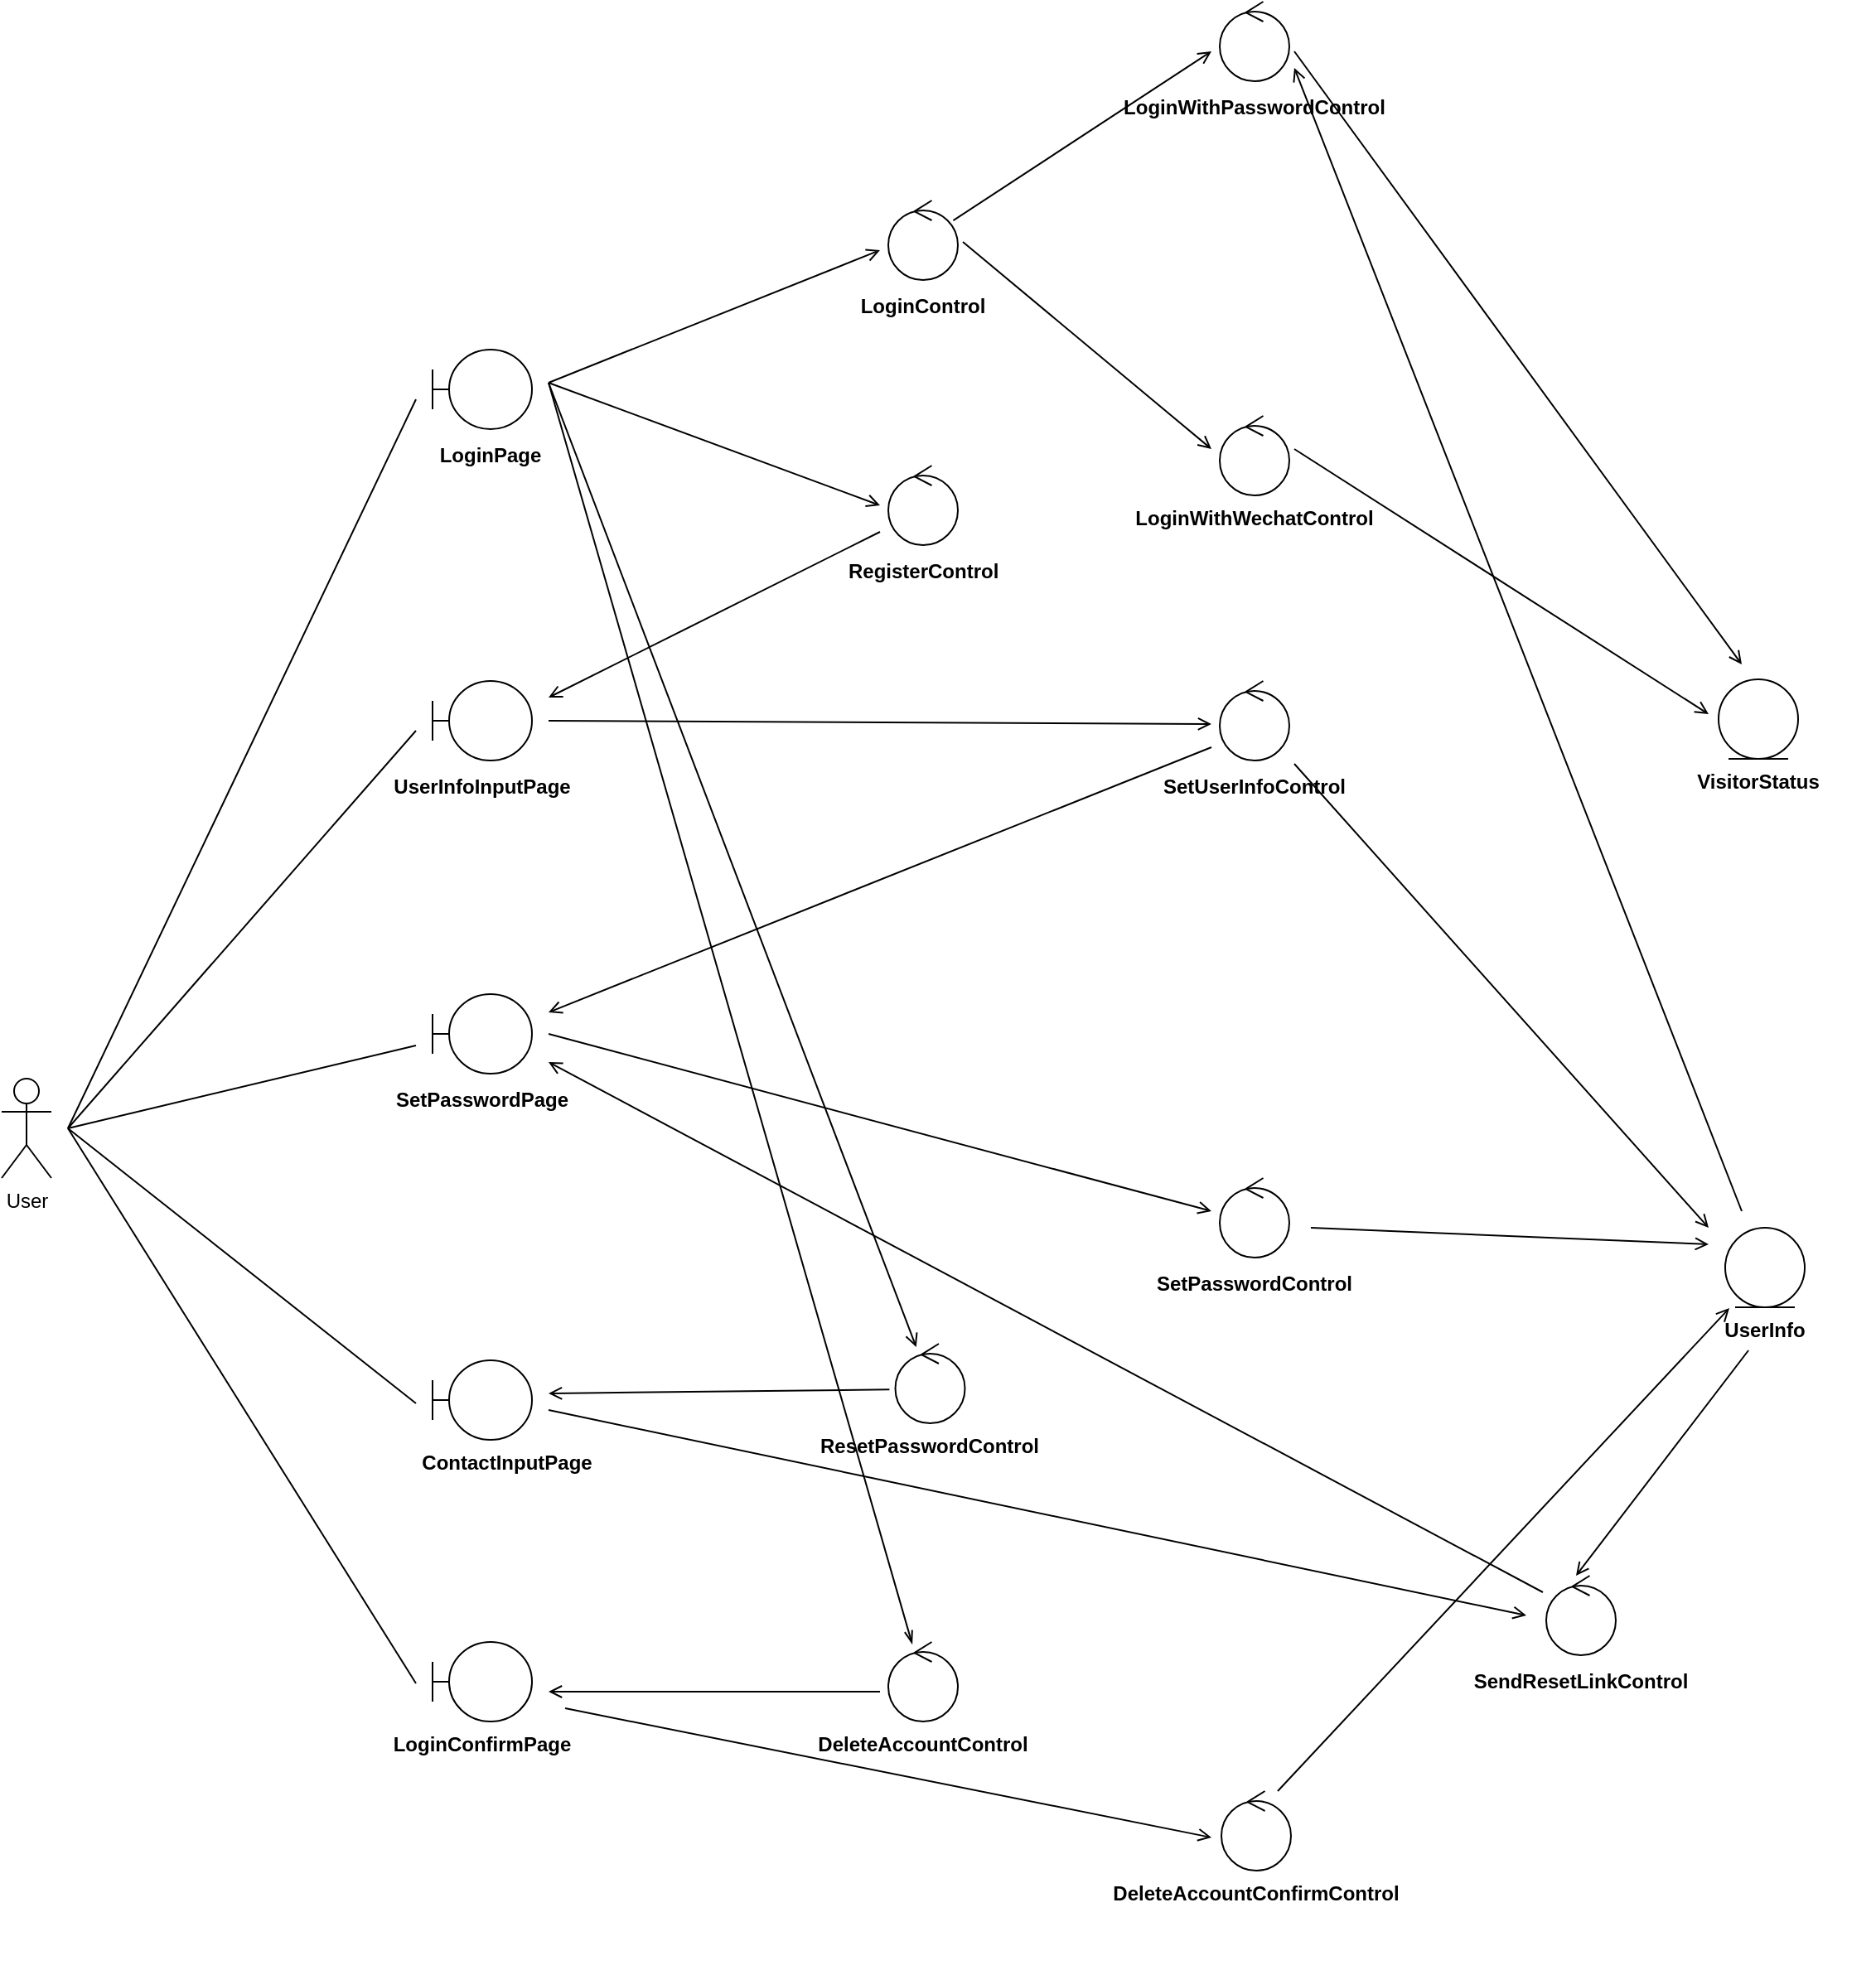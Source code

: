 <mxfile version="24.8.4">
  <diagram name="第 1 页" id="6-qwItsyr1ygpYHgz_os">
    <mxGraphModel dx="1411" dy="882" grid="1" gridSize="10" guides="1" tooltips="1" connect="1" arrows="1" fold="1" page="1" pageScale="1" pageWidth="827" pageHeight="1169" math="0" shadow="0">
      <root>
        <mxCell id="0" />
        <mxCell id="1" parent="0" />
        <mxCell id="Xaioqkv1JeiLUH7qQGqU-105" style="rounded=0;orthogonalLoop=1;jettySize=auto;html=1;endArrow=none;endFill=0;" parent="1" edge="1">
          <mxGeometry relative="1" as="geometry">
            <mxPoint x="390" y="700" as="targetPoint" />
            <mxPoint x="180" y="1140" as="sourcePoint" />
          </mxGeometry>
        </mxCell>
        <mxCell id="Xaioqkv1JeiLUH7qQGqU-106" style="rounded=0;orthogonalLoop=1;jettySize=auto;html=1;endArrow=none;endFill=0;" parent="1" edge="1">
          <mxGeometry relative="1" as="geometry">
            <mxPoint x="390" y="900" as="targetPoint" />
            <mxPoint x="180" y="1140" as="sourcePoint" />
          </mxGeometry>
        </mxCell>
        <mxCell id="Xaioqkv1JeiLUH7qQGqU-1" value="User" style="shape=umlActor;verticalLabelPosition=bottom;verticalAlign=top;html=1;outlineConnect=0;" parent="1" vertex="1">
          <mxGeometry x="140" y="1110" width="30" height="60" as="geometry" />
        </mxCell>
        <mxCell id="Xaioqkv1JeiLUH7qQGqU-8" value="" style="group" parent="1" vertex="1" connectable="0">
          <mxGeometry x="400" y="670" width="100" height="110" as="geometry" />
        </mxCell>
        <mxCell id="Xaioqkv1JeiLUH7qQGqU-101" style="rounded=0;orthogonalLoop=1;jettySize=auto;html=1;endArrow=open;endFill=0;" parent="Xaioqkv1JeiLUH7qQGqU-8" edge="1">
          <mxGeometry relative="1" as="geometry">
            <mxPoint x="270" y="-60" as="targetPoint" />
            <mxPoint x="70" y="20" as="sourcePoint" />
          </mxGeometry>
        </mxCell>
        <mxCell id="Xaioqkv1JeiLUH7qQGqU-3" value="" style="shape=umlBoundary;whiteSpace=wrap;html=1;aspect=fixed;" parent="Xaioqkv1JeiLUH7qQGqU-8" vertex="1">
          <mxGeometry width="60" height="48" as="geometry" />
        </mxCell>
        <mxCell id="Xaioqkv1JeiLUH7qQGqU-5" value="&lt;b&gt;LoginPage&lt;/b&gt;" style="text;strokeColor=none;fillColor=none;align=center;verticalAlign=top;spacingLeft=4;spacingRight=4;overflow=hidden;rotatable=0;points=[[0,0.5],[1,0.5]];portConstraint=eastwest;whiteSpace=wrap;html=1;" parent="Xaioqkv1JeiLUH7qQGqU-8" vertex="1">
          <mxGeometry x="-10" y="50" width="90" height="26" as="geometry" />
        </mxCell>
        <mxCell id="Xaioqkv1JeiLUH7qQGqU-13" value="" style="group" parent="1" vertex="1" connectable="0">
          <mxGeometry x="660" y="580" width="100" height="110" as="geometry" />
        </mxCell>
        <mxCell id="Xaioqkv1JeiLUH7qQGqU-11" value="" style="ellipse;shape=umlControl;whiteSpace=wrap;html=1;aspect=fixed;" parent="Xaioqkv1JeiLUH7qQGqU-13" vertex="1">
          <mxGeometry x="15" width="42" height="48" as="geometry" />
        </mxCell>
        <mxCell id="Xaioqkv1JeiLUH7qQGqU-12" value="&lt;b&gt;LoginControl&lt;/b&gt;" style="text;strokeColor=none;fillColor=none;align=center;verticalAlign=top;spacingLeft=4;spacingRight=4;overflow=hidden;rotatable=0;points=[[0,0.5],[1,0.5]];portConstraint=eastwest;whiteSpace=wrap;html=1;" parent="Xaioqkv1JeiLUH7qQGqU-13" vertex="1">
          <mxGeometry x="-14" y="50" width="100" height="26" as="geometry" />
        </mxCell>
        <mxCell id="Xaioqkv1JeiLUH7qQGqU-14" value="" style="group" parent="1" vertex="1" connectable="0">
          <mxGeometry x="860" y="710" width="140" height="110" as="geometry" />
        </mxCell>
        <mxCell id="Xaioqkv1JeiLUH7qQGqU-29" style="rounded=0;orthogonalLoop=1;jettySize=auto;html=1;endArrow=open;endFill=0;" parent="Xaioqkv1JeiLUH7qQGqU-14" edge="1">
          <mxGeometry relative="1" as="geometry">
            <mxPoint x="310" y="180" as="targetPoint" />
            <mxPoint x="60" y="20" as="sourcePoint" />
          </mxGeometry>
        </mxCell>
        <mxCell id="Xaioqkv1JeiLUH7qQGqU-15" value="" style="ellipse;shape=umlControl;whiteSpace=wrap;html=1;aspect=fixed;" parent="Xaioqkv1JeiLUH7qQGqU-14" vertex="1">
          <mxGeometry x="15" width="42" height="48" as="geometry" />
        </mxCell>
        <mxCell id="Xaioqkv1JeiLUH7qQGqU-16" value="&lt;b&gt;LoginWithWechatControl&lt;/b&gt;" style="text;strokeColor=none;fillColor=none;align=center;verticalAlign=top;spacingLeft=4;spacingRight=4;overflow=hidden;rotatable=0;points=[[0,0.5],[1,0.5]];portConstraint=eastwest;whiteSpace=wrap;html=1;" parent="Xaioqkv1JeiLUH7qQGqU-14" vertex="1">
          <mxGeometry x="-51" y="48" width="174" height="26" as="geometry" />
        </mxCell>
        <mxCell id="Xaioqkv1JeiLUH7qQGqU-17" value="" style="group" parent="1" vertex="1" connectable="0">
          <mxGeometry x="860" y="460" width="180" height="110" as="geometry" />
        </mxCell>
        <mxCell id="Xaioqkv1JeiLUH7qQGqU-27" style="rounded=0;orthogonalLoop=1;jettySize=auto;html=1;endArrow=open;endFill=0;" parent="Xaioqkv1JeiLUH7qQGqU-17" edge="1">
          <mxGeometry relative="1" as="geometry">
            <mxPoint x="330" y="400" as="targetPoint" />
            <mxPoint x="60" y="30" as="sourcePoint" />
          </mxGeometry>
        </mxCell>
        <mxCell id="Xaioqkv1JeiLUH7qQGqU-18" value="" style="ellipse;shape=umlControl;whiteSpace=wrap;html=1;aspect=fixed;" parent="Xaioqkv1JeiLUH7qQGqU-17" vertex="1">
          <mxGeometry x="15" width="42" height="48" as="geometry" />
        </mxCell>
        <mxCell id="Xaioqkv1JeiLUH7qQGqU-19" value="&lt;b&gt;LoginWithPasswordControl&lt;/b&gt;" style="text;strokeColor=none;fillColor=none;align=center;verticalAlign=top;spacingLeft=4;spacingRight=4;overflow=hidden;rotatable=0;points=[[0,0.5],[1,0.5]];portConstraint=eastwest;whiteSpace=wrap;html=1;" parent="Xaioqkv1JeiLUH7qQGqU-17" vertex="1">
          <mxGeometry x="-69.75" y="50" width="211.5" height="26" as="geometry" />
        </mxCell>
        <mxCell id="Xaioqkv1JeiLUH7qQGqU-22" value="" style="group" parent="1" vertex="1" connectable="0">
          <mxGeometry x="1150" y="840" width="100" height="106" as="geometry" />
        </mxCell>
        <mxCell id="Xaioqkv1JeiLUH7qQGqU-20" value="" style="ellipse;shape=umlEntity;whiteSpace=wrap;html=1;aspect=fixed;" parent="Xaioqkv1JeiLUH7qQGqU-22" vertex="1">
          <mxGeometry x="26" y="29" width="48" height="48" as="geometry" />
        </mxCell>
        <mxCell id="Xaioqkv1JeiLUH7qQGqU-21" value="&lt;b&gt;VisitorStatus&lt;/b&gt;" style="text;strokeColor=none;fillColor=none;align=center;verticalAlign=top;spacingLeft=4;spacingRight=4;overflow=hidden;rotatable=0;points=[[0,0.5],[1,0.5]];portConstraint=eastwest;whiteSpace=wrap;html=1;" parent="Xaioqkv1JeiLUH7qQGqU-22" vertex="1">
          <mxGeometry y="77" width="100" height="26" as="geometry" />
        </mxCell>
        <mxCell id="Xaioqkv1JeiLUH7qQGqU-23" value="" style="group" parent="1" vertex="1" connectable="0">
          <mxGeometry x="1170" y="1200" width="100" height="106" as="geometry" />
        </mxCell>
        <mxCell id="Xaioqkv1JeiLUH7qQGqU-24" value="" style="ellipse;shape=umlEntity;whiteSpace=wrap;html=1;aspect=fixed;" parent="Xaioqkv1JeiLUH7qQGqU-23" vertex="1">
          <mxGeometry x="10" width="48" height="48" as="geometry" />
        </mxCell>
        <mxCell id="Xaioqkv1JeiLUH7qQGqU-25" value="&lt;b&gt;UserInfo&lt;/b&gt;" style="text;strokeColor=none;fillColor=none;align=center;verticalAlign=top;spacingLeft=4;spacingRight=4;overflow=hidden;rotatable=0;points=[[0,0.5],[1,0.5]];portConstraint=eastwest;whiteSpace=wrap;html=1;" parent="Xaioqkv1JeiLUH7qQGqU-23" vertex="1">
          <mxGeometry x="-16" y="48" width="100" height="26" as="geometry" />
        </mxCell>
        <mxCell id="Xaioqkv1JeiLUH7qQGqU-30" value="" style="group" parent="1" vertex="1" connectable="0">
          <mxGeometry x="660" y="740" width="100" height="110" as="geometry" />
        </mxCell>
        <mxCell id="Xaioqkv1JeiLUH7qQGqU-31" value="" style="ellipse;shape=umlControl;whiteSpace=wrap;html=1;aspect=fixed;" parent="Xaioqkv1JeiLUH7qQGqU-30" vertex="1">
          <mxGeometry x="15" width="42" height="48" as="geometry" />
        </mxCell>
        <mxCell id="Xaioqkv1JeiLUH7qQGqU-32" value="&lt;b&gt;RegisterControl&lt;/b&gt;" style="text;strokeColor=none;fillColor=none;align=center;verticalAlign=top;spacingLeft=4;spacingRight=4;overflow=hidden;rotatable=0;points=[[0,0.5],[1,0.5]];portConstraint=eastwest;whiteSpace=wrap;html=1;" parent="Xaioqkv1JeiLUH7qQGqU-30" vertex="1">
          <mxGeometry x="-14" y="50" width="100" height="26" as="geometry" />
        </mxCell>
        <mxCell id="Xaioqkv1JeiLUH7qQGqU-33" value="" style="group" parent="1" vertex="1" connectable="0">
          <mxGeometry x="400" y="870" width="140" height="110" as="geometry" />
        </mxCell>
        <mxCell id="Xaioqkv1JeiLUH7qQGqU-34" value="" style="shape=umlBoundary;whiteSpace=wrap;html=1;aspect=fixed;" parent="Xaioqkv1JeiLUH7qQGqU-33" vertex="1">
          <mxGeometry width="60" height="48" as="geometry" />
        </mxCell>
        <mxCell id="Xaioqkv1JeiLUH7qQGqU-35" value="&lt;b&gt;UserInfoInputPage&lt;/b&gt;" style="text;strokeColor=none;fillColor=none;align=center;verticalAlign=top;spacingLeft=4;spacingRight=4;overflow=hidden;rotatable=0;points=[[0,0.5],[1,0.5]];portConstraint=eastwest;whiteSpace=wrap;html=1;" parent="Xaioqkv1JeiLUH7qQGqU-33" vertex="1">
          <mxGeometry x="-35" y="50" width="130" height="26" as="geometry" />
        </mxCell>
        <mxCell id="Xaioqkv1JeiLUH7qQGqU-36" style="rounded=0;orthogonalLoop=1;jettySize=auto;html=1;endArrow=open;endFill=0;" parent="1" edge="1">
          <mxGeometry relative="1" as="geometry">
            <mxPoint x="670" y="780" as="sourcePoint" />
            <mxPoint x="470" y="880" as="targetPoint" />
          </mxGeometry>
        </mxCell>
        <mxCell id="Xaioqkv1JeiLUH7qQGqU-38" value="" style="group" parent="1" vertex="1" connectable="0">
          <mxGeometry x="860" y="870" width="140" height="110" as="geometry" />
        </mxCell>
        <mxCell id="Xaioqkv1JeiLUH7qQGqU-39" value="" style="ellipse;shape=umlControl;whiteSpace=wrap;html=1;aspect=fixed;" parent="Xaioqkv1JeiLUH7qQGqU-38" vertex="1">
          <mxGeometry x="15" width="42" height="48" as="geometry" />
        </mxCell>
        <mxCell id="Xaioqkv1JeiLUH7qQGqU-40" value="&lt;b&gt;SetUserInfoControl&lt;/b&gt;" style="text;strokeColor=none;fillColor=none;align=center;verticalAlign=top;spacingLeft=4;spacingRight=4;overflow=hidden;rotatable=0;points=[[0,0.5],[1,0.5]];portConstraint=eastwest;whiteSpace=wrap;html=1;" parent="Xaioqkv1JeiLUH7qQGqU-38" vertex="1">
          <mxGeometry x="-41" y="50" width="154" height="26" as="geometry" />
        </mxCell>
        <mxCell id="Xaioqkv1JeiLUH7qQGqU-44" style="rounded=0;orthogonalLoop=1;jettySize=auto;html=1;endArrow=open;endFill=0;" parent="1" edge="1">
          <mxGeometry relative="1" as="geometry">
            <mxPoint x="1190" y="1190" as="sourcePoint" />
            <mxPoint x="920" y="500" as="targetPoint" />
          </mxGeometry>
        </mxCell>
        <mxCell id="Xaioqkv1JeiLUH7qQGqU-46" value="" style="group" parent="1" vertex="1" connectable="0">
          <mxGeometry x="400" y="1059" width="140" height="110" as="geometry" />
        </mxCell>
        <mxCell id="Xaioqkv1JeiLUH7qQGqU-48" value="" style="shape=umlBoundary;whiteSpace=wrap;html=1;aspect=fixed;" parent="Xaioqkv1JeiLUH7qQGqU-46" vertex="1">
          <mxGeometry width="60" height="48" as="geometry" />
        </mxCell>
        <mxCell id="Xaioqkv1JeiLUH7qQGqU-49" value="&lt;b&gt;SetPasswordPage&lt;/b&gt;" style="text;strokeColor=none;fillColor=none;align=center;verticalAlign=top;spacingLeft=4;spacingRight=4;overflow=hidden;rotatable=0;points=[[0,0.5],[1,0.5]];portConstraint=eastwest;whiteSpace=wrap;html=1;" parent="Xaioqkv1JeiLUH7qQGqU-46" vertex="1">
          <mxGeometry x="-35" y="50" width="130" height="26" as="geometry" />
        </mxCell>
        <mxCell id="Xaioqkv1JeiLUH7qQGqU-51" value="" style="group" parent="1" vertex="1" connectable="0">
          <mxGeometry x="860" y="1170" width="140" height="110" as="geometry" />
        </mxCell>
        <mxCell id="Xaioqkv1JeiLUH7qQGqU-54" value="" style="ellipse;shape=umlControl;whiteSpace=wrap;html=1;aspect=fixed;" parent="Xaioqkv1JeiLUH7qQGqU-51" vertex="1">
          <mxGeometry x="15" width="42" height="48" as="geometry" />
        </mxCell>
        <mxCell id="Xaioqkv1JeiLUH7qQGqU-55" value="&lt;b&gt;SetPasswordControl&lt;/b&gt;" style="text;strokeColor=none;fillColor=none;align=center;verticalAlign=top;spacingLeft=4;spacingRight=4;overflow=hidden;rotatable=0;points=[[0,0.5],[1,0.5]];portConstraint=eastwest;whiteSpace=wrap;html=1;" parent="Xaioqkv1JeiLUH7qQGqU-51" vertex="1">
          <mxGeometry x="-41" y="50" width="154" height="26" as="geometry" />
        </mxCell>
        <mxCell id="Xaioqkv1JeiLUH7qQGqU-57" style="rounded=0;orthogonalLoop=1;jettySize=auto;html=1;endArrow=open;endFill=0;" parent="1" edge="1">
          <mxGeometry relative="1" as="geometry">
            <mxPoint x="930" y="1200" as="sourcePoint" />
            <mxPoint x="1170" y="1210" as="targetPoint" />
          </mxGeometry>
        </mxCell>
        <mxCell id="Xaioqkv1JeiLUH7qQGqU-58" style="rounded=0;orthogonalLoop=1;jettySize=auto;html=1;endArrow=open;endFill=0;" parent="1" source="Xaioqkv1JeiLUH7qQGqU-11" edge="1">
          <mxGeometry relative="1" as="geometry">
            <mxPoint x="870" y="490" as="targetPoint" />
          </mxGeometry>
        </mxCell>
        <mxCell id="Xaioqkv1JeiLUH7qQGqU-59" style="rounded=0;orthogonalLoop=1;jettySize=auto;html=1;endArrow=open;endFill=0;" parent="1" edge="1">
          <mxGeometry relative="1" as="geometry">
            <mxPoint x="720" y="605" as="sourcePoint" />
            <mxPoint x="870" y="730" as="targetPoint" />
          </mxGeometry>
        </mxCell>
        <mxCell id="Xaioqkv1JeiLUH7qQGqU-64" style="rounded=0;orthogonalLoop=1;jettySize=auto;html=1;endArrow=open;endFill=0;" parent="1" edge="1">
          <mxGeometry relative="1" as="geometry">
            <mxPoint x="470" y="690" as="sourcePoint" />
            <mxPoint x="670" y="764" as="targetPoint" />
          </mxGeometry>
        </mxCell>
        <mxCell id="Xaioqkv1JeiLUH7qQGqU-77" style="rounded=0;orthogonalLoop=1;jettySize=auto;html=1;endArrow=open;endFill=0;" parent="1" edge="1">
          <mxGeometry relative="1" as="geometry">
            <mxPoint x="470" y="1310" as="sourcePoint" />
            <mxPoint x="1060" y="1434" as="targetPoint" />
          </mxGeometry>
        </mxCell>
        <mxCell id="Xaioqkv1JeiLUH7qQGqU-68" value="" style="group" parent="1" vertex="1" connectable="0">
          <mxGeometry x="604.25" y="1270" width="186" height="110" as="geometry" />
        </mxCell>
        <mxCell id="Xaioqkv1JeiLUH7qQGqU-98" value="" style="group" parent="Xaioqkv1JeiLUH7qQGqU-68" vertex="1" connectable="0">
          <mxGeometry x="3" width="186" height="74" as="geometry" />
        </mxCell>
        <mxCell id="Xaioqkv1JeiLUH7qQGqU-71" value="&lt;b&gt;ResetPasswordControl&lt;/b&gt;" style="text;strokeColor=none;fillColor=none;align=center;verticalAlign=top;spacingLeft=4;spacingRight=4;overflow=hidden;rotatable=0;points=[[0,0.5],[1,0.5]];portConstraint=eastwest;whiteSpace=wrap;html=1;" parent="Xaioqkv1JeiLUH7qQGqU-98" vertex="1">
          <mxGeometry y="48" width="186" height="26" as="geometry" />
        </mxCell>
        <mxCell id="Xaioqkv1JeiLUH7qQGqU-70" value="" style="ellipse;shape=umlControl;whiteSpace=wrap;html=1;aspect=fixed;" parent="Xaioqkv1JeiLUH7qQGqU-98" vertex="1">
          <mxGeometry x="72" width="42" height="48" as="geometry" />
        </mxCell>
        <mxCell id="Xaioqkv1JeiLUH7qQGqU-72" style="rounded=0;orthogonalLoop=1;jettySize=auto;html=1;exitX=-0.085;exitY=0.576;exitDx=0;exitDy=0;exitPerimeter=0;endArrow=open;endFill=0;" parent="1" source="Xaioqkv1JeiLUH7qQGqU-70" edge="1">
          <mxGeometry relative="1" as="geometry">
            <mxPoint x="470" y="1300" as="targetPoint" />
          </mxGeometry>
        </mxCell>
        <mxCell id="Xaioqkv1JeiLUH7qQGqU-73" value="" style="group" parent="1" vertex="1" connectable="0">
          <mxGeometry x="1000" y="1410" width="186" height="130" as="geometry" />
        </mxCell>
        <mxCell id="Xaioqkv1JeiLUH7qQGqU-74" value="" style="group" parent="Xaioqkv1JeiLUH7qQGqU-73" vertex="1" connectable="0">
          <mxGeometry x="57" width="100" height="110" as="geometry" />
        </mxCell>
        <mxCell id="Xaioqkv1JeiLUH7qQGqU-75" value="" style="ellipse;shape=umlControl;whiteSpace=wrap;html=1;aspect=fixed;" parent="Xaioqkv1JeiLUH7qQGqU-74" vertex="1">
          <mxGeometry x="15" width="42" height="48" as="geometry" />
        </mxCell>
        <mxCell id="Xaioqkv1JeiLUH7qQGqU-76" value="&lt;b&gt;SendResetLinkControl&lt;/b&gt;" style="text;strokeColor=none;fillColor=none;align=center;verticalAlign=top;spacingLeft=4;spacingRight=4;overflow=hidden;rotatable=0;points=[[0,0.5],[1,0.5]];portConstraint=eastwest;whiteSpace=wrap;html=1;" parent="Xaioqkv1JeiLUH7qQGqU-73" vertex="1">
          <mxGeometry y="50" width="186" height="26" as="geometry" />
        </mxCell>
        <mxCell id="Xaioqkv1JeiLUH7qQGqU-78" style="rounded=0;orthogonalLoop=1;jettySize=auto;html=1;endArrow=open;endFill=0;" parent="1" source="Xaioqkv1JeiLUH7qQGqU-25" edge="1">
          <mxGeometry relative="1" as="geometry">
            <mxPoint x="1090" y="1410" as="targetPoint" />
          </mxGeometry>
        </mxCell>
        <mxCell id="Xaioqkv1JeiLUH7qQGqU-79" value="" style="group" parent="1" vertex="1" connectable="0">
          <mxGeometry x="340" y="1280" width="190" height="74" as="geometry" />
        </mxCell>
        <mxCell id="Xaioqkv1JeiLUH7qQGqU-65" value="" style="shape=umlBoundary;whiteSpace=wrap;html=1;aspect=fixed;" parent="Xaioqkv1JeiLUH7qQGqU-79" vertex="1">
          <mxGeometry x="60" width="60" height="48" as="geometry" />
        </mxCell>
        <mxCell id="Xaioqkv1JeiLUH7qQGqU-66" value="&lt;b&gt;ContactInputPage&lt;/b&gt;" style="text;strokeColor=none;fillColor=none;align=center;verticalAlign=top;spacingLeft=4;spacingRight=4;overflow=hidden;rotatable=0;points=[[0,0.5],[1,0.5]];portConstraint=eastwest;whiteSpace=wrap;html=1;" parent="Xaioqkv1JeiLUH7qQGqU-79" vertex="1">
          <mxGeometry x="10" y="48" width="190" height="26" as="geometry" />
        </mxCell>
        <mxCell id="Xaioqkv1JeiLUH7qQGqU-86" style="rounded=0;orthogonalLoop=1;jettySize=auto;html=1;endArrow=open;endFill=0;" parent="1" edge="1">
          <mxGeometry relative="1" as="geometry">
            <mxPoint x="1070" y="1420" as="sourcePoint" />
            <mxPoint x="470" y="1100" as="targetPoint" />
          </mxGeometry>
        </mxCell>
        <mxCell id="Xaioqkv1JeiLUH7qQGqU-87" value="" style="group" parent="1" vertex="1" connectable="0">
          <mxGeometry x="400" y="1450" width="170" height="110" as="geometry" />
        </mxCell>
        <mxCell id="Xaioqkv1JeiLUH7qQGqU-88" value="" style="shape=umlBoundary;whiteSpace=wrap;html=1;aspect=fixed;" parent="Xaioqkv1JeiLUH7qQGqU-87" vertex="1">
          <mxGeometry width="60" height="48" as="geometry" />
        </mxCell>
        <mxCell id="Xaioqkv1JeiLUH7qQGqU-89" value="&lt;b&gt;LoginConfirmPage&lt;/b&gt;" style="text;strokeColor=none;fillColor=none;align=center;verticalAlign=top;spacingLeft=4;spacingRight=4;overflow=hidden;rotatable=0;points=[[0,0.5],[1,0.5]];portConstraint=eastwest;whiteSpace=wrap;html=1;" parent="Xaioqkv1JeiLUH7qQGqU-87" vertex="1">
          <mxGeometry x="-60" y="48" width="180" height="26" as="geometry" />
        </mxCell>
        <mxCell id="Xaioqkv1JeiLUH7qQGqU-90" style="rounded=0;orthogonalLoop=1;jettySize=auto;html=1;endArrow=open;endFill=0;" parent="1" edge="1">
          <mxGeometry relative="1" as="geometry">
            <mxPoint x="670" y="1480" as="sourcePoint" />
            <mxPoint x="470" y="1480" as="targetPoint" />
          </mxGeometry>
        </mxCell>
        <mxCell id="Xaioqkv1JeiLUH7qQGqU-91" value="" style="group" parent="1" vertex="1" connectable="0">
          <mxGeometry x="804" y="1540" width="280" height="110" as="geometry" />
        </mxCell>
        <mxCell id="Xaioqkv1JeiLUH7qQGqU-92" value="" style="group" parent="Xaioqkv1JeiLUH7qQGqU-91" vertex="1" connectable="0">
          <mxGeometry x="57" width="176" height="110" as="geometry" />
        </mxCell>
        <mxCell id="Xaioqkv1JeiLUH7qQGqU-93" value="" style="ellipse;shape=umlControl;whiteSpace=wrap;html=1;aspect=fixed;" parent="Xaioqkv1JeiLUH7qQGqU-92" vertex="1">
          <mxGeometry x="15" width="42" height="48" as="geometry" />
        </mxCell>
        <mxCell id="Xaioqkv1JeiLUH7qQGqU-94" value="&lt;b&gt;DeleteAccountConfirmControl&lt;/b&gt;" style="text;strokeColor=none;fillColor=none;align=center;verticalAlign=top;spacingLeft=4;spacingRight=4;overflow=hidden;rotatable=0;points=[[0,0.5],[1,0.5]];portConstraint=eastwest;whiteSpace=wrap;html=1;" parent="Xaioqkv1JeiLUH7qQGqU-92" vertex="1">
          <mxGeometry x="-104" y="48" width="280" height="26" as="geometry" />
        </mxCell>
        <mxCell id="Xaioqkv1JeiLUH7qQGqU-95" style="rounded=0;orthogonalLoop=1;jettySize=auto;html=1;entryX=0.285;entryY=0.02;entryDx=0;entryDy=0;entryPerimeter=0;endArrow=open;endFill=0;" parent="1" target="Xaioqkv1JeiLUH7qQGqU-25" edge="1">
          <mxGeometry relative="1" as="geometry">
            <mxPoint x="910" y="1540" as="sourcePoint" />
          </mxGeometry>
        </mxCell>
        <mxCell id="Xaioqkv1JeiLUH7qQGqU-43" style="rounded=0;orthogonalLoop=1;jettySize=auto;html=1;endArrow=open;endFill=0;" parent="1" edge="1">
          <mxGeometry relative="1" as="geometry">
            <mxPoint x="870" y="896" as="targetPoint" />
            <mxPoint x="470" y="894" as="sourcePoint" />
          </mxGeometry>
        </mxCell>
        <mxCell id="Xaioqkv1JeiLUH7qQGqU-56" style="rounded=0;orthogonalLoop=1;jettySize=auto;html=1;endArrow=open;endFill=0;" parent="1" edge="1">
          <mxGeometry relative="1" as="geometry">
            <mxPoint x="870" y="1190" as="targetPoint" />
            <mxPoint x="470" y="1083" as="sourcePoint" />
          </mxGeometry>
        </mxCell>
        <mxCell id="Xaioqkv1JeiLUH7qQGqU-50" style="rounded=0;orthogonalLoop=1;jettySize=auto;html=1;endArrow=open;endFill=0;" parent="1" edge="1">
          <mxGeometry relative="1" as="geometry">
            <mxPoint x="470" y="1070" as="targetPoint" />
            <mxPoint x="870" y="910" as="sourcePoint" />
          </mxGeometry>
        </mxCell>
        <mxCell id="Xaioqkv1JeiLUH7qQGqU-96" style="rounded=0;orthogonalLoop=1;jettySize=auto;html=1;endArrow=open;endFill=0;" parent="1" edge="1">
          <mxGeometry relative="1" as="geometry">
            <mxPoint x="480" y="1490" as="sourcePoint" />
            <mxPoint x="870" y="1568" as="targetPoint" />
          </mxGeometry>
        </mxCell>
        <mxCell id="Xaioqkv1JeiLUH7qQGqU-97" style="rounded=0;orthogonalLoop=1;jettySize=auto;html=1;endArrow=open;endFill=0;" parent="1" target="Xaioqkv1JeiLUH7qQGqU-70" edge="1">
          <mxGeometry relative="1" as="geometry">
            <mxPoint x="470" y="690" as="sourcePoint" />
          </mxGeometry>
        </mxCell>
        <mxCell id="Xaioqkv1JeiLUH7qQGqU-61" value="" style="group" parent="1" vertex="1" connectable="0">
          <mxGeometry x="660" y="1450" width="143" height="110" as="geometry" />
        </mxCell>
        <mxCell id="Xaioqkv1JeiLUH7qQGqU-62" value="" style="ellipse;shape=umlControl;whiteSpace=wrap;html=1;aspect=fixed;" parent="Xaioqkv1JeiLUH7qQGqU-61" vertex="1">
          <mxGeometry x="15" width="42" height="48" as="geometry" />
        </mxCell>
        <mxCell id="Xaioqkv1JeiLUH7qQGqU-63" value="&lt;b&gt;DeleteAccountControl&lt;/b&gt;" style="text;strokeColor=none;fillColor=none;align=center;verticalAlign=top;spacingLeft=4;spacingRight=4;overflow=hidden;rotatable=0;points=[[0,0.5],[1,0.5]];portConstraint=eastwest;whiteSpace=wrap;html=1;" parent="Xaioqkv1JeiLUH7qQGqU-61" vertex="1">
          <mxGeometry x="-57" y="48" width="186" height="26" as="geometry" />
        </mxCell>
        <mxCell id="Xaioqkv1JeiLUH7qQGqU-99" style="rounded=0;orthogonalLoop=1;jettySize=auto;html=1;endArrow=openThin;endFill=0;" parent="1" target="Xaioqkv1JeiLUH7qQGqU-62" edge="1">
          <mxGeometry relative="1" as="geometry">
            <mxPoint x="470" y="690" as="sourcePoint" />
          </mxGeometry>
        </mxCell>
        <mxCell id="Xaioqkv1JeiLUH7qQGqU-45" style="rounded=0;orthogonalLoop=1;jettySize=auto;html=1;endArrow=open;endFill=0;" parent="1" edge="1">
          <mxGeometry relative="1" as="geometry">
            <mxPoint x="1170" y="1200" as="targetPoint" />
            <mxPoint x="920" y="920" as="sourcePoint" />
          </mxGeometry>
        </mxCell>
        <mxCell id="Xaioqkv1JeiLUH7qQGqU-107" style="rounded=0;orthogonalLoop=1;jettySize=auto;html=1;endArrow=none;endFill=0;" parent="1" edge="1">
          <mxGeometry relative="1" as="geometry">
            <mxPoint x="390" y="1090" as="targetPoint" />
            <mxPoint x="180" y="1140" as="sourcePoint" />
          </mxGeometry>
        </mxCell>
        <mxCell id="Xaioqkv1JeiLUH7qQGqU-108" style="rounded=0;orthogonalLoop=1;jettySize=auto;html=1;endArrow=none;endFill=0;" parent="1" edge="1">
          <mxGeometry relative="1" as="geometry">
            <mxPoint x="390" y="1306" as="targetPoint" />
            <mxPoint x="180" y="1140" as="sourcePoint" />
          </mxGeometry>
        </mxCell>
        <mxCell id="Xaioqkv1JeiLUH7qQGqU-109" style="rounded=0;orthogonalLoop=1;jettySize=auto;html=1;endArrow=none;endFill=0;" parent="1" edge="1">
          <mxGeometry relative="1" as="geometry">
            <mxPoint x="390" y="1475" as="targetPoint" />
            <mxPoint x="180" y="1140" as="sourcePoint" />
          </mxGeometry>
        </mxCell>
      </root>
    </mxGraphModel>
  </diagram>
</mxfile>
